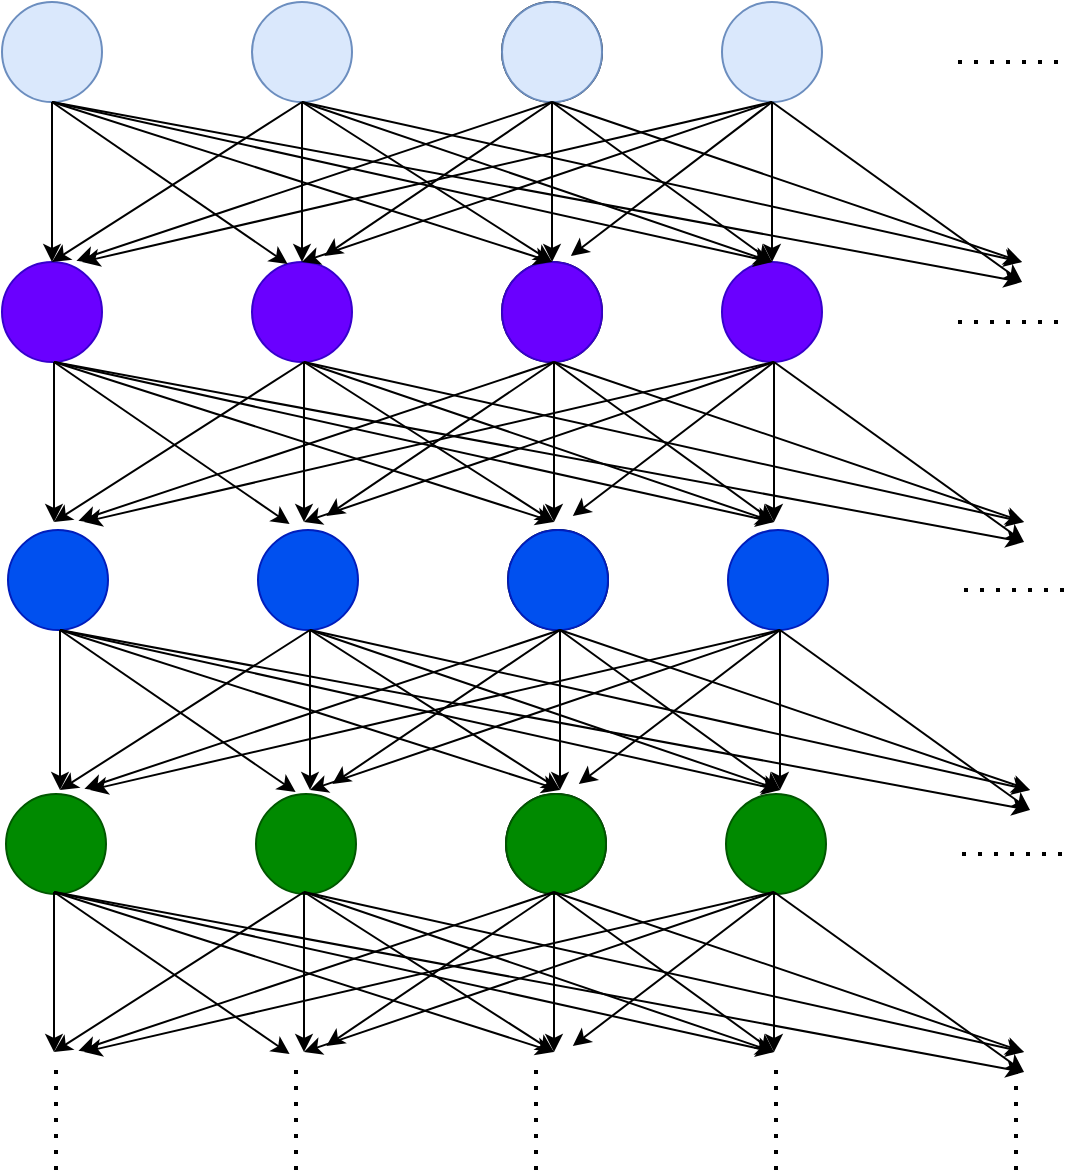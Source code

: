 <mxfile version="22.1.0" type="device">
  <diagram id="Gs06P_RYdICH51VaAC6E" name="第 1 页">
    <mxGraphModel dx="1562" dy="830" grid="1" gridSize="10" guides="1" tooltips="1" connect="1" arrows="1" fold="1" page="1" pageScale="1" pageWidth="827" pageHeight="1169" math="0" shadow="0">
      <root>
        <mxCell id="0" />
        <mxCell id="1" parent="0" />
        <mxCell id="2" value="" style="ellipse;whiteSpace=wrap;html=1;aspect=fixed;fillColor=#dae8fc;strokeColor=#6c8ebf;" parent="1" vertex="1">
          <mxGeometry x="140" y="100" width="50" height="50" as="geometry" />
        </mxCell>
        <mxCell id="4" value="" style="ellipse;whiteSpace=wrap;html=1;aspect=fixed;fillColor=#dae8fc;strokeColor=#6c8ebf;" parent="1" vertex="1">
          <mxGeometry x="265" y="100" width="50" height="50" as="geometry" />
        </mxCell>
        <mxCell id="5" value="" style="ellipse;whiteSpace=wrap;html=1;aspect=fixed;" parent="1" vertex="1">
          <mxGeometry x="390" y="100" width="50" height="50" as="geometry" />
        </mxCell>
        <mxCell id="7" value="" style="ellipse;whiteSpace=wrap;html=1;aspect=fixed;fillColor=#dae8fc;strokeColor=#6c8ebf;" parent="1" vertex="1">
          <mxGeometry x="390" y="100" width="50" height="50" as="geometry" />
        </mxCell>
        <mxCell id="8" value="" style="ellipse;whiteSpace=wrap;html=1;aspect=fixed;fillColor=#dae8fc;strokeColor=#6c8ebf;" parent="1" vertex="1">
          <mxGeometry x="500" y="100" width="50" height="50" as="geometry" />
        </mxCell>
        <mxCell id="9" value="" style="endArrow=none;dashed=1;html=1;dashPattern=1 3;strokeWidth=2;" parent="1" edge="1">
          <mxGeometry width="50" height="50" relative="1" as="geometry">
            <mxPoint x="618" y="130" as="sourcePoint" />
            <mxPoint x="668" y="130" as="targetPoint" />
          </mxGeometry>
        </mxCell>
        <mxCell id="10" value="" style="ellipse;whiteSpace=wrap;html=1;aspect=fixed;fillColor=#6a00ff;fontColor=#ffffff;strokeColor=#3700CC;" parent="1" vertex="1">
          <mxGeometry x="140" y="230" width="50" height="50" as="geometry" />
        </mxCell>
        <mxCell id="11" value="" style="ellipse;whiteSpace=wrap;html=1;aspect=fixed;fillColor=#6a00ff;fontColor=#ffffff;strokeColor=#3700CC;" parent="1" vertex="1">
          <mxGeometry x="265" y="230" width="50" height="50" as="geometry" />
        </mxCell>
        <mxCell id="12" value="" style="ellipse;whiteSpace=wrap;html=1;aspect=fixed;" parent="1" vertex="1">
          <mxGeometry x="390" y="230" width="50" height="50" as="geometry" />
        </mxCell>
        <mxCell id="13" value="" style="ellipse;whiteSpace=wrap;html=1;aspect=fixed;fillColor=#6a00ff;fontColor=#ffffff;strokeColor=#3700CC;" parent="1" vertex="1">
          <mxGeometry x="390" y="230" width="50" height="50" as="geometry" />
        </mxCell>
        <mxCell id="14" value="" style="ellipse;whiteSpace=wrap;html=1;aspect=fixed;fillColor=#6a00ff;fontColor=#ffffff;strokeColor=#3700CC;" parent="1" vertex="1">
          <mxGeometry x="500" y="230" width="50" height="50" as="geometry" />
        </mxCell>
        <mxCell id="15" value="" style="endArrow=none;dashed=1;html=1;dashPattern=1 3;strokeWidth=2;" parent="1" edge="1">
          <mxGeometry width="50" height="50" relative="1" as="geometry">
            <mxPoint x="618" y="260" as="sourcePoint" />
            <mxPoint x="668" y="260" as="targetPoint" />
          </mxGeometry>
        </mxCell>
        <mxCell id="16" value="" style="ellipse;whiteSpace=wrap;html=1;aspect=fixed;fillColor=#0050ef;fontColor=#ffffff;strokeColor=#001DBC;" parent="1" vertex="1">
          <mxGeometry x="143" y="364" width="50" height="50" as="geometry" />
        </mxCell>
        <mxCell id="17" value="" style="ellipse;whiteSpace=wrap;html=1;aspect=fixed;fillColor=#0050ef;fontColor=#ffffff;strokeColor=#001DBC;" parent="1" vertex="1">
          <mxGeometry x="268" y="364" width="50" height="50" as="geometry" />
        </mxCell>
        <mxCell id="18" value="" style="ellipse;whiteSpace=wrap;html=1;aspect=fixed;" parent="1" vertex="1">
          <mxGeometry x="393" y="364" width="50" height="50" as="geometry" />
        </mxCell>
        <mxCell id="19" value="" style="ellipse;whiteSpace=wrap;html=1;aspect=fixed;fillColor=#0050ef;fontColor=#ffffff;strokeColor=#001DBC;" parent="1" vertex="1">
          <mxGeometry x="393" y="364" width="50" height="50" as="geometry" />
        </mxCell>
        <mxCell id="20" value="" style="ellipse;whiteSpace=wrap;html=1;aspect=fixed;fillColor=#0050ef;fontColor=#ffffff;strokeColor=#001DBC;" parent="1" vertex="1">
          <mxGeometry x="503" y="364" width="50" height="50" as="geometry" />
        </mxCell>
        <mxCell id="21" value="" style="endArrow=none;dashed=1;html=1;dashPattern=1 3;strokeWidth=2;" parent="1" edge="1">
          <mxGeometry width="50" height="50" relative="1" as="geometry">
            <mxPoint x="621" y="394" as="sourcePoint" />
            <mxPoint x="671" y="394" as="targetPoint" />
          </mxGeometry>
        </mxCell>
        <mxCell id="22" value="" style="ellipse;whiteSpace=wrap;html=1;aspect=fixed;fillColor=#008a00;fontColor=#ffffff;strokeColor=#005700;" parent="1" vertex="1">
          <mxGeometry x="142" y="496" width="50" height="50" as="geometry" />
        </mxCell>
        <mxCell id="23" value="" style="ellipse;whiteSpace=wrap;html=1;aspect=fixed;fillColor=#008a00;fontColor=#ffffff;strokeColor=#005700;" parent="1" vertex="1">
          <mxGeometry x="267" y="496" width="50" height="50" as="geometry" />
        </mxCell>
        <mxCell id="24" value="" style="ellipse;whiteSpace=wrap;html=1;aspect=fixed;" parent="1" vertex="1">
          <mxGeometry x="392" y="496" width="50" height="50" as="geometry" />
        </mxCell>
        <mxCell id="25" value="" style="ellipse;whiteSpace=wrap;html=1;aspect=fixed;fillColor=#008a00;fontColor=#ffffff;strokeColor=#005700;" parent="1" vertex="1">
          <mxGeometry x="392" y="496" width="50" height="50" as="geometry" />
        </mxCell>
        <mxCell id="26" value="" style="ellipse;whiteSpace=wrap;html=1;aspect=fixed;fillColor=#008a00;fontColor=#ffffff;strokeColor=#005700;" parent="1" vertex="1">
          <mxGeometry x="502" y="496" width="50" height="50" as="geometry" />
        </mxCell>
        <mxCell id="27" value="" style="endArrow=none;dashed=1;html=1;dashPattern=1 3;strokeWidth=2;" parent="1" edge="1">
          <mxGeometry width="50" height="50" relative="1" as="geometry">
            <mxPoint x="620" y="526" as="sourcePoint" />
            <mxPoint x="670" y="526" as="targetPoint" />
          </mxGeometry>
        </mxCell>
        <mxCell id="28" value="" style="endArrow=none;dashed=1;html=1;dashPattern=1 3;strokeWidth=2;" parent="1" edge="1">
          <mxGeometry width="50" height="50" relative="1" as="geometry">
            <mxPoint x="167" y="684" as="sourcePoint" />
            <mxPoint x="167" y="634" as="targetPoint" />
          </mxGeometry>
        </mxCell>
        <mxCell id="29" value="" style="endArrow=none;dashed=1;html=1;dashPattern=1 3;strokeWidth=2;" parent="1" edge="1">
          <mxGeometry width="50" height="50" relative="1" as="geometry">
            <mxPoint x="287" y="684" as="sourcePoint" />
            <mxPoint x="287" y="634" as="targetPoint" />
          </mxGeometry>
        </mxCell>
        <mxCell id="31" value="" style="endArrow=none;dashed=1;html=1;dashPattern=1 3;strokeWidth=2;" parent="1" edge="1">
          <mxGeometry width="50" height="50" relative="1" as="geometry">
            <mxPoint x="407" y="684" as="sourcePoint" />
            <mxPoint x="407" y="634" as="targetPoint" />
          </mxGeometry>
        </mxCell>
        <mxCell id="32" value="" style="endArrow=none;dashed=1;html=1;dashPattern=1 3;strokeWidth=2;" parent="1" edge="1">
          <mxGeometry width="50" height="50" relative="1" as="geometry">
            <mxPoint x="527" y="684" as="sourcePoint" />
            <mxPoint x="527" y="634" as="targetPoint" />
          </mxGeometry>
        </mxCell>
        <mxCell id="33" value="" style="endArrow=none;dashed=1;html=1;dashPattern=1 3;strokeWidth=2;" parent="1" edge="1">
          <mxGeometry width="50" height="50" relative="1" as="geometry">
            <mxPoint x="647" y="684" as="sourcePoint" />
            <mxPoint x="647" y="634" as="targetPoint" />
          </mxGeometry>
        </mxCell>
        <mxCell id="34" value="" style="endArrow=classic;html=1;exitX=0.5;exitY=1;exitDx=0;exitDy=0;entryX=0.5;entryY=0;entryDx=0;entryDy=0;" parent="1" source="2" target="10" edge="1">
          <mxGeometry width="50" height="50" relative="1" as="geometry">
            <mxPoint x="170" y="190" as="sourcePoint" />
            <mxPoint x="220" y="140" as="targetPoint" />
          </mxGeometry>
        </mxCell>
        <mxCell id="35" value="" style="endArrow=classic;html=1;exitX=0.5;exitY=1;exitDx=0;exitDy=0;entryX=0.356;entryY=0.02;entryDx=0;entryDy=0;entryPerimeter=0;" parent="1" source="2" target="11" edge="1">
          <mxGeometry width="50" height="50" relative="1" as="geometry">
            <mxPoint x="170" y="190" as="sourcePoint" />
            <mxPoint x="220" y="140" as="targetPoint" />
          </mxGeometry>
        </mxCell>
        <mxCell id="36" value="" style="endArrow=classic;html=1;exitX=0.5;exitY=1;exitDx=0;exitDy=0;entryX=0.5;entryY=0;entryDx=0;entryDy=0;" parent="1" source="2" target="13" edge="1">
          <mxGeometry width="50" height="50" relative="1" as="geometry">
            <mxPoint x="170" y="190" as="sourcePoint" />
            <mxPoint x="220" y="140" as="targetPoint" />
          </mxGeometry>
        </mxCell>
        <mxCell id="37" value="" style="endArrow=classic;html=1;exitX=0.5;exitY=1;exitDx=0;exitDy=0;entryX=0.5;entryY=0;entryDx=0;entryDy=0;" parent="1" source="2" target="14" edge="1">
          <mxGeometry width="50" height="50" relative="1" as="geometry">
            <mxPoint x="170" y="190" as="sourcePoint" />
            <mxPoint x="220" y="140" as="targetPoint" />
          </mxGeometry>
        </mxCell>
        <mxCell id="38" value="" style="endArrow=classic;html=1;exitX=0.5;exitY=1;exitDx=0;exitDy=0;" parent="1" source="2" edge="1">
          <mxGeometry width="50" height="50" relative="1" as="geometry">
            <mxPoint x="165" y="150" as="sourcePoint" />
            <mxPoint x="650" y="240" as="targetPoint" />
          </mxGeometry>
        </mxCell>
        <mxCell id="39" value="" style="endArrow=classic;html=1;exitX=0.5;exitY=1;exitDx=0;exitDy=0;entryX=0.5;entryY=0;entryDx=0;entryDy=0;" parent="1" source="4" target="11" edge="1">
          <mxGeometry width="50" height="50" relative="1" as="geometry">
            <mxPoint x="310" y="210" as="sourcePoint" />
            <mxPoint x="360" y="160" as="targetPoint" />
          </mxGeometry>
        </mxCell>
        <mxCell id="40" value="" style="endArrow=classic;html=1;exitX=0.5;exitY=1;exitDx=0;exitDy=0;entryX=0.5;entryY=0;entryDx=0;entryDy=0;" parent="1" source="4" target="10" edge="1">
          <mxGeometry width="50" height="50" relative="1" as="geometry">
            <mxPoint x="310" y="210" as="sourcePoint" />
            <mxPoint x="360" y="160" as="targetPoint" />
          </mxGeometry>
        </mxCell>
        <mxCell id="41" value="" style="endArrow=classic;html=1;exitX=0.5;exitY=1;exitDx=0;exitDy=0;entryX=0.5;entryY=0;entryDx=0;entryDy=0;" parent="1" source="4" target="13" edge="1">
          <mxGeometry width="50" height="50" relative="1" as="geometry">
            <mxPoint x="310" y="210" as="sourcePoint" />
            <mxPoint x="360" y="160" as="targetPoint" />
          </mxGeometry>
        </mxCell>
        <mxCell id="42" value="" style="endArrow=classic;html=1;exitX=0.5;exitY=1;exitDx=0;exitDy=0;entryX=0.5;entryY=0;entryDx=0;entryDy=0;" parent="1" source="4" target="14" edge="1">
          <mxGeometry width="50" height="50" relative="1" as="geometry">
            <mxPoint x="310" y="210" as="sourcePoint" />
            <mxPoint x="360" y="160" as="targetPoint" />
          </mxGeometry>
        </mxCell>
        <mxCell id="43" value="" style="endArrow=classic;html=1;exitX=0.5;exitY=1;exitDx=0;exitDy=0;" parent="1" source="4" edge="1">
          <mxGeometry width="50" height="50" relative="1" as="geometry">
            <mxPoint x="290" y="150" as="sourcePoint" />
            <mxPoint x="650" y="230" as="targetPoint" />
          </mxGeometry>
        </mxCell>
        <mxCell id="44" value="" style="endArrow=classic;html=1;exitX=0.5;exitY=1;exitDx=0;exitDy=0;" parent="1" source="7" edge="1">
          <mxGeometry width="50" height="50" relative="1" as="geometry">
            <mxPoint x="570" y="200" as="sourcePoint" />
            <mxPoint x="415" y="230" as="targetPoint" />
          </mxGeometry>
        </mxCell>
        <mxCell id="45" value="" style="endArrow=classic;html=1;exitX=0.5;exitY=1;exitDx=0;exitDy=0;entryX=0.744;entryY=-0.012;entryDx=0;entryDy=0;entryPerimeter=0;" parent="1" source="7" target="10" edge="1">
          <mxGeometry width="50" height="50" relative="1" as="geometry">
            <mxPoint x="570" y="200" as="sourcePoint" />
            <mxPoint x="415" y="230" as="targetPoint" />
          </mxGeometry>
        </mxCell>
        <mxCell id="46" value="" style="endArrow=classic;html=1;exitX=0.5;exitY=1;exitDx=0;exitDy=0;entryX=0.724;entryY=-0.06;entryDx=0;entryDy=0;entryPerimeter=0;" parent="1" source="7" target="11" edge="1">
          <mxGeometry width="50" height="50" relative="1" as="geometry">
            <mxPoint x="570" y="200" as="sourcePoint" />
            <mxPoint x="415" y="230" as="targetPoint" />
          </mxGeometry>
        </mxCell>
        <mxCell id="47" value="" style="endArrow=classic;html=1;exitX=0.5;exitY=1;exitDx=0;exitDy=0;entryX=0.5;entryY=0;entryDx=0;entryDy=0;" parent="1" source="7" target="14" edge="1">
          <mxGeometry width="50" height="50" relative="1" as="geometry">
            <mxPoint x="570" y="200" as="sourcePoint" />
            <mxPoint x="415" y="230" as="targetPoint" />
          </mxGeometry>
        </mxCell>
        <mxCell id="48" value="" style="endArrow=classic;html=1;exitX=0.5;exitY=1;exitDx=0;exitDy=0;" parent="1" source="7" edge="1">
          <mxGeometry width="50" height="50" relative="1" as="geometry">
            <mxPoint x="415" y="150" as="sourcePoint" />
            <mxPoint x="650" y="230" as="targetPoint" />
          </mxGeometry>
        </mxCell>
        <mxCell id="49" value="" style="endArrow=classic;html=1;exitX=0.5;exitY=1;exitDx=0;exitDy=0;entryX=0.5;entryY=0;entryDx=0;entryDy=0;" parent="1" source="8" target="14" edge="1">
          <mxGeometry width="50" height="50" relative="1" as="geometry">
            <mxPoint x="560" y="190" as="sourcePoint" />
            <mxPoint x="610" y="140" as="targetPoint" />
          </mxGeometry>
        </mxCell>
        <mxCell id="50" value="" style="endArrow=classic;html=1;exitX=0.5;exitY=1;exitDx=0;exitDy=0;" parent="1" source="8" edge="1">
          <mxGeometry width="50" height="50" relative="1" as="geometry">
            <mxPoint x="525" y="150" as="sourcePoint" />
            <mxPoint x="180" y="230" as="targetPoint" />
          </mxGeometry>
        </mxCell>
        <mxCell id="51" value="" style="endArrow=classic;html=1;exitX=0.5;exitY=1;exitDx=0;exitDy=0;" parent="1" source="8" edge="1">
          <mxGeometry width="50" height="50" relative="1" as="geometry">
            <mxPoint x="525" y="150" as="sourcePoint" />
            <mxPoint x="290" y="230" as="targetPoint" />
          </mxGeometry>
        </mxCell>
        <mxCell id="52" value="" style="endArrow=classic;html=1;exitX=0.5;exitY=1;exitDx=0;exitDy=0;entryX=0.688;entryY=-0.06;entryDx=0;entryDy=0;entryPerimeter=0;" parent="1" source="8" target="13" edge="1">
          <mxGeometry width="50" height="50" relative="1" as="geometry">
            <mxPoint x="525" y="150" as="sourcePoint" />
            <mxPoint x="290" y="230" as="targetPoint" />
          </mxGeometry>
        </mxCell>
        <mxCell id="53" value="" style="endArrow=classic;html=1;exitX=0.5;exitY=1;exitDx=0;exitDy=0;" parent="1" source="8" edge="1">
          <mxGeometry width="50" height="50" relative="1" as="geometry">
            <mxPoint x="525" y="150" as="sourcePoint" />
            <mxPoint x="650" y="240" as="targetPoint" />
          </mxGeometry>
        </mxCell>
        <mxCell id="54" value="" style="endArrow=none;dashed=1;html=1;dashPattern=1 3;strokeWidth=2;" parent="1" edge="1">
          <mxGeometry width="50" height="50" relative="1" as="geometry">
            <mxPoint x="618" y="130" as="sourcePoint" />
            <mxPoint x="668" y="130" as="targetPoint" />
          </mxGeometry>
        </mxCell>
        <mxCell id="55" value="" style="endArrow=classic;html=1;exitX=0.5;exitY=1;exitDx=0;exitDy=0;entryX=0.5;entryY=0;entryDx=0;entryDy=0;" parent="1" edge="1">
          <mxGeometry width="50" height="50" relative="1" as="geometry">
            <mxPoint x="166" y="280" as="sourcePoint" />
            <mxPoint x="166" y="360" as="targetPoint" />
          </mxGeometry>
        </mxCell>
        <mxCell id="56" value="" style="endArrow=classic;html=1;exitX=0.5;exitY=1;exitDx=0;exitDy=0;entryX=0.356;entryY=0.02;entryDx=0;entryDy=0;entryPerimeter=0;" parent="1" edge="1">
          <mxGeometry width="50" height="50" relative="1" as="geometry">
            <mxPoint x="166" y="280" as="sourcePoint" />
            <mxPoint x="283.8" y="361" as="targetPoint" />
          </mxGeometry>
        </mxCell>
        <mxCell id="57" value="" style="endArrow=classic;html=1;exitX=0.5;exitY=1;exitDx=0;exitDy=0;entryX=0.5;entryY=0;entryDx=0;entryDy=0;" parent="1" edge="1">
          <mxGeometry width="50" height="50" relative="1" as="geometry">
            <mxPoint x="166" y="280" as="sourcePoint" />
            <mxPoint x="416" y="360" as="targetPoint" />
          </mxGeometry>
        </mxCell>
        <mxCell id="58" value="" style="endArrow=classic;html=1;exitX=0.5;exitY=1;exitDx=0;exitDy=0;entryX=0.5;entryY=0;entryDx=0;entryDy=0;" parent="1" edge="1">
          <mxGeometry width="50" height="50" relative="1" as="geometry">
            <mxPoint x="166" y="280" as="sourcePoint" />
            <mxPoint x="526" y="360" as="targetPoint" />
          </mxGeometry>
        </mxCell>
        <mxCell id="59" value="" style="endArrow=classic;html=1;exitX=0.5;exitY=1;exitDx=0;exitDy=0;" parent="1" edge="1">
          <mxGeometry width="50" height="50" relative="1" as="geometry">
            <mxPoint x="166" y="280" as="sourcePoint" />
            <mxPoint x="651" y="370" as="targetPoint" />
          </mxGeometry>
        </mxCell>
        <mxCell id="60" value="" style="endArrow=classic;html=1;exitX=0.5;exitY=1;exitDx=0;exitDy=0;entryX=0.5;entryY=0;entryDx=0;entryDy=0;" parent="1" edge="1">
          <mxGeometry width="50" height="50" relative="1" as="geometry">
            <mxPoint x="291" y="280" as="sourcePoint" />
            <mxPoint x="291" y="360" as="targetPoint" />
          </mxGeometry>
        </mxCell>
        <mxCell id="61" value="" style="endArrow=classic;html=1;exitX=0.5;exitY=1;exitDx=0;exitDy=0;entryX=0.5;entryY=0;entryDx=0;entryDy=0;" parent="1" edge="1">
          <mxGeometry width="50" height="50" relative="1" as="geometry">
            <mxPoint x="291" y="280" as="sourcePoint" />
            <mxPoint x="166" y="360" as="targetPoint" />
          </mxGeometry>
        </mxCell>
        <mxCell id="62" value="" style="endArrow=classic;html=1;exitX=0.5;exitY=1;exitDx=0;exitDy=0;entryX=0.5;entryY=0;entryDx=0;entryDy=0;" parent="1" edge="1">
          <mxGeometry width="50" height="50" relative="1" as="geometry">
            <mxPoint x="291" y="280" as="sourcePoint" />
            <mxPoint x="416" y="360" as="targetPoint" />
          </mxGeometry>
        </mxCell>
        <mxCell id="63" value="" style="endArrow=classic;html=1;exitX=0.5;exitY=1;exitDx=0;exitDy=0;entryX=0.5;entryY=0;entryDx=0;entryDy=0;" parent="1" edge="1">
          <mxGeometry width="50" height="50" relative="1" as="geometry">
            <mxPoint x="291" y="280" as="sourcePoint" />
            <mxPoint x="526" y="360" as="targetPoint" />
          </mxGeometry>
        </mxCell>
        <mxCell id="64" value="" style="endArrow=classic;html=1;exitX=0.5;exitY=1;exitDx=0;exitDy=0;" parent="1" edge="1">
          <mxGeometry width="50" height="50" relative="1" as="geometry">
            <mxPoint x="291" y="280" as="sourcePoint" />
            <mxPoint x="651" y="360" as="targetPoint" />
          </mxGeometry>
        </mxCell>
        <mxCell id="65" value="" style="endArrow=classic;html=1;exitX=0.5;exitY=1;exitDx=0;exitDy=0;" parent="1" edge="1">
          <mxGeometry width="50" height="50" relative="1" as="geometry">
            <mxPoint x="416" y="280" as="sourcePoint" />
            <mxPoint x="416" y="360" as="targetPoint" />
          </mxGeometry>
        </mxCell>
        <mxCell id="66" value="" style="endArrow=classic;html=1;exitX=0.5;exitY=1;exitDx=0;exitDy=0;entryX=0.744;entryY=-0.012;entryDx=0;entryDy=0;entryPerimeter=0;" parent="1" edge="1">
          <mxGeometry width="50" height="50" relative="1" as="geometry">
            <mxPoint x="416" y="280" as="sourcePoint" />
            <mxPoint x="178.2" y="359.4" as="targetPoint" />
          </mxGeometry>
        </mxCell>
        <mxCell id="67" value="" style="endArrow=classic;html=1;exitX=0.5;exitY=1;exitDx=0;exitDy=0;entryX=0.724;entryY=-0.06;entryDx=0;entryDy=0;entryPerimeter=0;" parent="1" edge="1">
          <mxGeometry width="50" height="50" relative="1" as="geometry">
            <mxPoint x="416" y="280" as="sourcePoint" />
            <mxPoint x="302.2" y="357" as="targetPoint" />
          </mxGeometry>
        </mxCell>
        <mxCell id="68" value="" style="endArrow=classic;html=1;exitX=0.5;exitY=1;exitDx=0;exitDy=0;entryX=0.5;entryY=0;entryDx=0;entryDy=0;" parent="1" edge="1">
          <mxGeometry width="50" height="50" relative="1" as="geometry">
            <mxPoint x="416" y="280" as="sourcePoint" />
            <mxPoint x="526" y="360" as="targetPoint" />
          </mxGeometry>
        </mxCell>
        <mxCell id="69" value="" style="endArrow=classic;html=1;exitX=0.5;exitY=1;exitDx=0;exitDy=0;" parent="1" edge="1">
          <mxGeometry width="50" height="50" relative="1" as="geometry">
            <mxPoint x="416" y="280" as="sourcePoint" />
            <mxPoint x="651" y="360" as="targetPoint" />
          </mxGeometry>
        </mxCell>
        <mxCell id="70" value="" style="endArrow=classic;html=1;exitX=0.5;exitY=1;exitDx=0;exitDy=0;entryX=0.5;entryY=0;entryDx=0;entryDy=0;" parent="1" edge="1">
          <mxGeometry width="50" height="50" relative="1" as="geometry">
            <mxPoint x="526" y="280" as="sourcePoint" />
            <mxPoint x="526" y="360" as="targetPoint" />
          </mxGeometry>
        </mxCell>
        <mxCell id="71" value="" style="endArrow=classic;html=1;exitX=0.5;exitY=1;exitDx=0;exitDy=0;" parent="1" edge="1">
          <mxGeometry width="50" height="50" relative="1" as="geometry">
            <mxPoint x="526" y="280" as="sourcePoint" />
            <mxPoint x="181" y="360" as="targetPoint" />
          </mxGeometry>
        </mxCell>
        <mxCell id="72" value="" style="endArrow=classic;html=1;exitX=0.5;exitY=1;exitDx=0;exitDy=0;" parent="1" edge="1">
          <mxGeometry width="50" height="50" relative="1" as="geometry">
            <mxPoint x="526" y="280" as="sourcePoint" />
            <mxPoint x="291" y="360" as="targetPoint" />
          </mxGeometry>
        </mxCell>
        <mxCell id="73" value="" style="endArrow=classic;html=1;exitX=0.5;exitY=1;exitDx=0;exitDy=0;entryX=0.688;entryY=-0.06;entryDx=0;entryDy=0;entryPerimeter=0;" parent="1" edge="1">
          <mxGeometry width="50" height="50" relative="1" as="geometry">
            <mxPoint x="526" y="280" as="sourcePoint" />
            <mxPoint x="425.4" y="357" as="targetPoint" />
          </mxGeometry>
        </mxCell>
        <mxCell id="74" value="" style="endArrow=classic;html=1;exitX=0.5;exitY=1;exitDx=0;exitDy=0;" parent="1" edge="1">
          <mxGeometry width="50" height="50" relative="1" as="geometry">
            <mxPoint x="526" y="280" as="sourcePoint" />
            <mxPoint x="651" y="370" as="targetPoint" />
          </mxGeometry>
        </mxCell>
        <mxCell id="75" value="" style="endArrow=classic;html=1;exitX=0.5;exitY=1;exitDx=0;exitDy=0;entryX=0.5;entryY=0;entryDx=0;entryDy=0;" parent="1" edge="1">
          <mxGeometry width="50" height="50" relative="1" as="geometry">
            <mxPoint x="169" y="414" as="sourcePoint" />
            <mxPoint x="169" y="494" as="targetPoint" />
          </mxGeometry>
        </mxCell>
        <mxCell id="76" value="" style="endArrow=classic;html=1;exitX=0.5;exitY=1;exitDx=0;exitDy=0;entryX=0.356;entryY=0.02;entryDx=0;entryDy=0;entryPerimeter=0;" parent="1" edge="1">
          <mxGeometry width="50" height="50" relative="1" as="geometry">
            <mxPoint x="169" y="414" as="sourcePoint" />
            <mxPoint x="286.8" y="495" as="targetPoint" />
          </mxGeometry>
        </mxCell>
        <mxCell id="77" value="" style="endArrow=classic;html=1;exitX=0.5;exitY=1;exitDx=0;exitDy=0;entryX=0.5;entryY=0;entryDx=0;entryDy=0;" parent="1" edge="1">
          <mxGeometry width="50" height="50" relative="1" as="geometry">
            <mxPoint x="169" y="414" as="sourcePoint" />
            <mxPoint x="419" y="494" as="targetPoint" />
          </mxGeometry>
        </mxCell>
        <mxCell id="78" value="" style="endArrow=classic;html=1;exitX=0.5;exitY=1;exitDx=0;exitDy=0;entryX=0.5;entryY=0;entryDx=0;entryDy=0;" parent="1" edge="1">
          <mxGeometry width="50" height="50" relative="1" as="geometry">
            <mxPoint x="169" y="414" as="sourcePoint" />
            <mxPoint x="529" y="494" as="targetPoint" />
          </mxGeometry>
        </mxCell>
        <mxCell id="79" value="" style="endArrow=classic;html=1;exitX=0.5;exitY=1;exitDx=0;exitDy=0;" parent="1" edge="1">
          <mxGeometry width="50" height="50" relative="1" as="geometry">
            <mxPoint x="169" y="414" as="sourcePoint" />
            <mxPoint x="654" y="504" as="targetPoint" />
          </mxGeometry>
        </mxCell>
        <mxCell id="80" value="" style="endArrow=classic;html=1;exitX=0.5;exitY=1;exitDx=0;exitDy=0;entryX=0.5;entryY=0;entryDx=0;entryDy=0;" parent="1" edge="1">
          <mxGeometry width="50" height="50" relative="1" as="geometry">
            <mxPoint x="294" y="414" as="sourcePoint" />
            <mxPoint x="294" y="494" as="targetPoint" />
          </mxGeometry>
        </mxCell>
        <mxCell id="81" value="" style="endArrow=classic;html=1;exitX=0.5;exitY=1;exitDx=0;exitDy=0;entryX=0.5;entryY=0;entryDx=0;entryDy=0;" parent="1" edge="1">
          <mxGeometry width="50" height="50" relative="1" as="geometry">
            <mxPoint x="294" y="414" as="sourcePoint" />
            <mxPoint x="169" y="494" as="targetPoint" />
          </mxGeometry>
        </mxCell>
        <mxCell id="82" value="" style="endArrow=classic;html=1;exitX=0.5;exitY=1;exitDx=0;exitDy=0;entryX=0.5;entryY=0;entryDx=0;entryDy=0;" parent="1" edge="1">
          <mxGeometry width="50" height="50" relative="1" as="geometry">
            <mxPoint x="294" y="414" as="sourcePoint" />
            <mxPoint x="419" y="494" as="targetPoint" />
          </mxGeometry>
        </mxCell>
        <mxCell id="83" value="" style="endArrow=classic;html=1;exitX=0.5;exitY=1;exitDx=0;exitDy=0;entryX=0.5;entryY=0;entryDx=0;entryDy=0;" parent="1" edge="1">
          <mxGeometry width="50" height="50" relative="1" as="geometry">
            <mxPoint x="294" y="414" as="sourcePoint" />
            <mxPoint x="529" y="494" as="targetPoint" />
          </mxGeometry>
        </mxCell>
        <mxCell id="84" value="" style="endArrow=classic;html=1;exitX=0.5;exitY=1;exitDx=0;exitDy=0;" parent="1" edge="1">
          <mxGeometry width="50" height="50" relative="1" as="geometry">
            <mxPoint x="294" y="414" as="sourcePoint" />
            <mxPoint x="654" y="494" as="targetPoint" />
          </mxGeometry>
        </mxCell>
        <mxCell id="85" value="" style="endArrow=classic;html=1;exitX=0.5;exitY=1;exitDx=0;exitDy=0;" parent="1" edge="1">
          <mxGeometry width="50" height="50" relative="1" as="geometry">
            <mxPoint x="419" y="414" as="sourcePoint" />
            <mxPoint x="419" y="494" as="targetPoint" />
          </mxGeometry>
        </mxCell>
        <mxCell id="86" value="" style="endArrow=classic;html=1;exitX=0.5;exitY=1;exitDx=0;exitDy=0;entryX=0.744;entryY=-0.012;entryDx=0;entryDy=0;entryPerimeter=0;" parent="1" edge="1">
          <mxGeometry width="50" height="50" relative="1" as="geometry">
            <mxPoint x="419" y="414" as="sourcePoint" />
            <mxPoint x="181.2" y="493.4" as="targetPoint" />
          </mxGeometry>
        </mxCell>
        <mxCell id="87" value="" style="endArrow=classic;html=1;exitX=0.5;exitY=1;exitDx=0;exitDy=0;entryX=0.724;entryY=-0.06;entryDx=0;entryDy=0;entryPerimeter=0;" parent="1" edge="1">
          <mxGeometry width="50" height="50" relative="1" as="geometry">
            <mxPoint x="419" y="414" as="sourcePoint" />
            <mxPoint x="305.2" y="491" as="targetPoint" />
          </mxGeometry>
        </mxCell>
        <mxCell id="88" value="" style="endArrow=classic;html=1;exitX=0.5;exitY=1;exitDx=0;exitDy=0;entryX=0.5;entryY=0;entryDx=0;entryDy=0;" parent="1" edge="1">
          <mxGeometry width="50" height="50" relative="1" as="geometry">
            <mxPoint x="419" y="414" as="sourcePoint" />
            <mxPoint x="529" y="494" as="targetPoint" />
          </mxGeometry>
        </mxCell>
        <mxCell id="89" value="" style="endArrow=classic;html=1;exitX=0.5;exitY=1;exitDx=0;exitDy=0;" parent="1" edge="1">
          <mxGeometry width="50" height="50" relative="1" as="geometry">
            <mxPoint x="419" y="414" as="sourcePoint" />
            <mxPoint x="654" y="494" as="targetPoint" />
          </mxGeometry>
        </mxCell>
        <mxCell id="90" value="" style="endArrow=classic;html=1;exitX=0.5;exitY=1;exitDx=0;exitDy=0;entryX=0.5;entryY=0;entryDx=0;entryDy=0;" parent="1" edge="1">
          <mxGeometry width="50" height="50" relative="1" as="geometry">
            <mxPoint x="529" y="414" as="sourcePoint" />
            <mxPoint x="529" y="494" as="targetPoint" />
          </mxGeometry>
        </mxCell>
        <mxCell id="91" value="" style="endArrow=classic;html=1;exitX=0.5;exitY=1;exitDx=0;exitDy=0;" parent="1" edge="1">
          <mxGeometry width="50" height="50" relative="1" as="geometry">
            <mxPoint x="529" y="414" as="sourcePoint" />
            <mxPoint x="184" y="494" as="targetPoint" />
          </mxGeometry>
        </mxCell>
        <mxCell id="92" value="" style="endArrow=classic;html=1;exitX=0.5;exitY=1;exitDx=0;exitDy=0;" parent="1" edge="1">
          <mxGeometry width="50" height="50" relative="1" as="geometry">
            <mxPoint x="529" y="414" as="sourcePoint" />
            <mxPoint x="294" y="494" as="targetPoint" />
          </mxGeometry>
        </mxCell>
        <mxCell id="93" value="" style="endArrow=classic;html=1;exitX=0.5;exitY=1;exitDx=0;exitDy=0;entryX=0.688;entryY=-0.06;entryDx=0;entryDy=0;entryPerimeter=0;" parent="1" edge="1">
          <mxGeometry width="50" height="50" relative="1" as="geometry">
            <mxPoint x="529" y="414" as="sourcePoint" />
            <mxPoint x="428.4" y="491" as="targetPoint" />
          </mxGeometry>
        </mxCell>
        <mxCell id="94" value="" style="endArrow=classic;html=1;exitX=0.5;exitY=1;exitDx=0;exitDy=0;" parent="1" edge="1">
          <mxGeometry width="50" height="50" relative="1" as="geometry">
            <mxPoint x="529" y="414" as="sourcePoint" />
            <mxPoint x="654" y="504" as="targetPoint" />
          </mxGeometry>
        </mxCell>
        <mxCell id="95" value="" style="endArrow=classic;html=1;exitX=0.5;exitY=1;exitDx=0;exitDy=0;entryX=0.5;entryY=0;entryDx=0;entryDy=0;" parent="1" edge="1">
          <mxGeometry width="50" height="50" relative="1" as="geometry">
            <mxPoint x="166" y="545" as="sourcePoint" />
            <mxPoint x="166" y="625" as="targetPoint" />
          </mxGeometry>
        </mxCell>
        <mxCell id="96" value="" style="endArrow=classic;html=1;exitX=0.5;exitY=1;exitDx=0;exitDy=0;entryX=0.356;entryY=0.02;entryDx=0;entryDy=0;entryPerimeter=0;" parent="1" edge="1">
          <mxGeometry width="50" height="50" relative="1" as="geometry">
            <mxPoint x="166" y="545" as="sourcePoint" />
            <mxPoint x="283.8" y="626" as="targetPoint" />
          </mxGeometry>
        </mxCell>
        <mxCell id="97" value="" style="endArrow=classic;html=1;exitX=0.5;exitY=1;exitDx=0;exitDy=0;entryX=0.5;entryY=0;entryDx=0;entryDy=0;" parent="1" edge="1">
          <mxGeometry width="50" height="50" relative="1" as="geometry">
            <mxPoint x="166" y="545" as="sourcePoint" />
            <mxPoint x="416" y="625" as="targetPoint" />
          </mxGeometry>
        </mxCell>
        <mxCell id="98" value="" style="endArrow=classic;html=1;exitX=0.5;exitY=1;exitDx=0;exitDy=0;entryX=0.5;entryY=0;entryDx=0;entryDy=0;" parent="1" edge="1">
          <mxGeometry width="50" height="50" relative="1" as="geometry">
            <mxPoint x="166" y="545" as="sourcePoint" />
            <mxPoint x="526" y="625" as="targetPoint" />
          </mxGeometry>
        </mxCell>
        <mxCell id="99" value="" style="endArrow=classic;html=1;exitX=0.5;exitY=1;exitDx=0;exitDy=0;" parent="1" edge="1">
          <mxGeometry width="50" height="50" relative="1" as="geometry">
            <mxPoint x="166" y="545" as="sourcePoint" />
            <mxPoint x="651" y="635" as="targetPoint" />
          </mxGeometry>
        </mxCell>
        <mxCell id="100" value="" style="endArrow=classic;html=1;exitX=0.5;exitY=1;exitDx=0;exitDy=0;entryX=0.5;entryY=0;entryDx=0;entryDy=0;" parent="1" edge="1">
          <mxGeometry width="50" height="50" relative="1" as="geometry">
            <mxPoint x="291" y="545" as="sourcePoint" />
            <mxPoint x="291" y="625" as="targetPoint" />
          </mxGeometry>
        </mxCell>
        <mxCell id="101" value="" style="endArrow=classic;html=1;exitX=0.5;exitY=1;exitDx=0;exitDy=0;entryX=0.5;entryY=0;entryDx=0;entryDy=0;" parent="1" edge="1">
          <mxGeometry width="50" height="50" relative="1" as="geometry">
            <mxPoint x="291" y="545" as="sourcePoint" />
            <mxPoint x="166" y="625" as="targetPoint" />
          </mxGeometry>
        </mxCell>
        <mxCell id="102" value="" style="endArrow=classic;html=1;exitX=0.5;exitY=1;exitDx=0;exitDy=0;entryX=0.5;entryY=0;entryDx=0;entryDy=0;" parent="1" edge="1">
          <mxGeometry width="50" height="50" relative="1" as="geometry">
            <mxPoint x="291" y="545" as="sourcePoint" />
            <mxPoint x="416" y="625" as="targetPoint" />
          </mxGeometry>
        </mxCell>
        <mxCell id="103" value="" style="endArrow=classic;html=1;exitX=0.5;exitY=1;exitDx=0;exitDy=0;entryX=0.5;entryY=0;entryDx=0;entryDy=0;" parent="1" edge="1">
          <mxGeometry width="50" height="50" relative="1" as="geometry">
            <mxPoint x="291" y="545" as="sourcePoint" />
            <mxPoint x="526" y="625" as="targetPoint" />
          </mxGeometry>
        </mxCell>
        <mxCell id="104" value="" style="endArrow=classic;html=1;exitX=0.5;exitY=1;exitDx=0;exitDy=0;" parent="1" edge="1">
          <mxGeometry width="50" height="50" relative="1" as="geometry">
            <mxPoint x="291" y="545" as="sourcePoint" />
            <mxPoint x="651" y="625" as="targetPoint" />
          </mxGeometry>
        </mxCell>
        <mxCell id="105" value="" style="endArrow=classic;html=1;exitX=0.5;exitY=1;exitDx=0;exitDy=0;" parent="1" edge="1">
          <mxGeometry width="50" height="50" relative="1" as="geometry">
            <mxPoint x="416" y="545" as="sourcePoint" />
            <mxPoint x="416" y="625" as="targetPoint" />
          </mxGeometry>
        </mxCell>
        <mxCell id="106" value="" style="endArrow=classic;html=1;exitX=0.5;exitY=1;exitDx=0;exitDy=0;entryX=0.744;entryY=-0.012;entryDx=0;entryDy=0;entryPerimeter=0;" parent="1" edge="1">
          <mxGeometry width="50" height="50" relative="1" as="geometry">
            <mxPoint x="416" y="545" as="sourcePoint" />
            <mxPoint x="178.2" y="624.4" as="targetPoint" />
          </mxGeometry>
        </mxCell>
        <mxCell id="107" value="" style="endArrow=classic;html=1;exitX=0.5;exitY=1;exitDx=0;exitDy=0;entryX=0.724;entryY=-0.06;entryDx=0;entryDy=0;entryPerimeter=0;" parent="1" edge="1">
          <mxGeometry width="50" height="50" relative="1" as="geometry">
            <mxPoint x="416" y="545" as="sourcePoint" />
            <mxPoint x="302.2" y="622" as="targetPoint" />
          </mxGeometry>
        </mxCell>
        <mxCell id="108" value="" style="endArrow=classic;html=1;exitX=0.5;exitY=1;exitDx=0;exitDy=0;entryX=0.5;entryY=0;entryDx=0;entryDy=0;" parent="1" edge="1">
          <mxGeometry width="50" height="50" relative="1" as="geometry">
            <mxPoint x="416" y="545" as="sourcePoint" />
            <mxPoint x="526" y="625" as="targetPoint" />
          </mxGeometry>
        </mxCell>
        <mxCell id="109" value="" style="endArrow=classic;html=1;exitX=0.5;exitY=1;exitDx=0;exitDy=0;" parent="1" edge="1">
          <mxGeometry width="50" height="50" relative="1" as="geometry">
            <mxPoint x="416" y="545" as="sourcePoint" />
            <mxPoint x="651" y="625" as="targetPoint" />
          </mxGeometry>
        </mxCell>
        <mxCell id="110" value="" style="endArrow=classic;html=1;exitX=0.5;exitY=1;exitDx=0;exitDy=0;entryX=0.5;entryY=0;entryDx=0;entryDy=0;" parent="1" edge="1">
          <mxGeometry width="50" height="50" relative="1" as="geometry">
            <mxPoint x="526" y="545" as="sourcePoint" />
            <mxPoint x="526" y="625" as="targetPoint" />
          </mxGeometry>
        </mxCell>
        <mxCell id="111" value="" style="endArrow=classic;html=1;exitX=0.5;exitY=1;exitDx=0;exitDy=0;" parent="1" edge="1">
          <mxGeometry width="50" height="50" relative="1" as="geometry">
            <mxPoint x="526" y="545" as="sourcePoint" />
            <mxPoint x="181" y="625" as="targetPoint" />
          </mxGeometry>
        </mxCell>
        <mxCell id="112" value="" style="endArrow=classic;html=1;exitX=0.5;exitY=1;exitDx=0;exitDy=0;" parent="1" edge="1">
          <mxGeometry width="50" height="50" relative="1" as="geometry">
            <mxPoint x="526" y="545" as="sourcePoint" />
            <mxPoint x="291" y="625" as="targetPoint" />
          </mxGeometry>
        </mxCell>
        <mxCell id="113" value="" style="endArrow=classic;html=1;exitX=0.5;exitY=1;exitDx=0;exitDy=0;entryX=0.688;entryY=-0.06;entryDx=0;entryDy=0;entryPerimeter=0;" parent="1" edge="1">
          <mxGeometry width="50" height="50" relative="1" as="geometry">
            <mxPoint x="526" y="545" as="sourcePoint" />
            <mxPoint x="425.4" y="622" as="targetPoint" />
          </mxGeometry>
        </mxCell>
        <mxCell id="114" value="" style="endArrow=classic;html=1;exitX=0.5;exitY=1;exitDx=0;exitDy=0;" parent="1" edge="1">
          <mxGeometry width="50" height="50" relative="1" as="geometry">
            <mxPoint x="526" y="545" as="sourcePoint" />
            <mxPoint x="651" y="635" as="targetPoint" />
          </mxGeometry>
        </mxCell>
      </root>
    </mxGraphModel>
  </diagram>
</mxfile>
